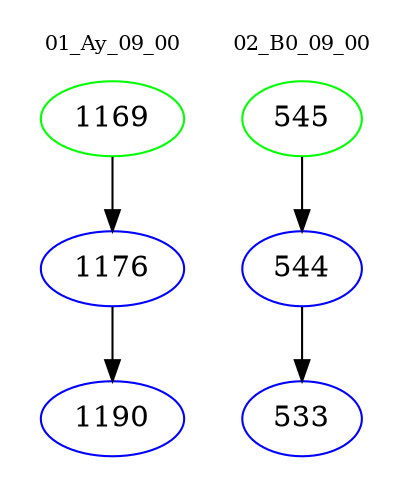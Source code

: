 digraph{
subgraph cluster_0 {
color = white
label = "01_Ay_09_00";
fontsize=10;
T0_1169 [label="1169", color="green"]
T0_1169 -> T0_1176 [color="black"]
T0_1176 [label="1176", color="blue"]
T0_1176 -> T0_1190 [color="black"]
T0_1190 [label="1190", color="blue"]
}
subgraph cluster_1 {
color = white
label = "02_B0_09_00";
fontsize=10;
T1_545 [label="545", color="green"]
T1_545 -> T1_544 [color="black"]
T1_544 [label="544", color="blue"]
T1_544 -> T1_533 [color="black"]
T1_533 [label="533", color="blue"]
}
}
